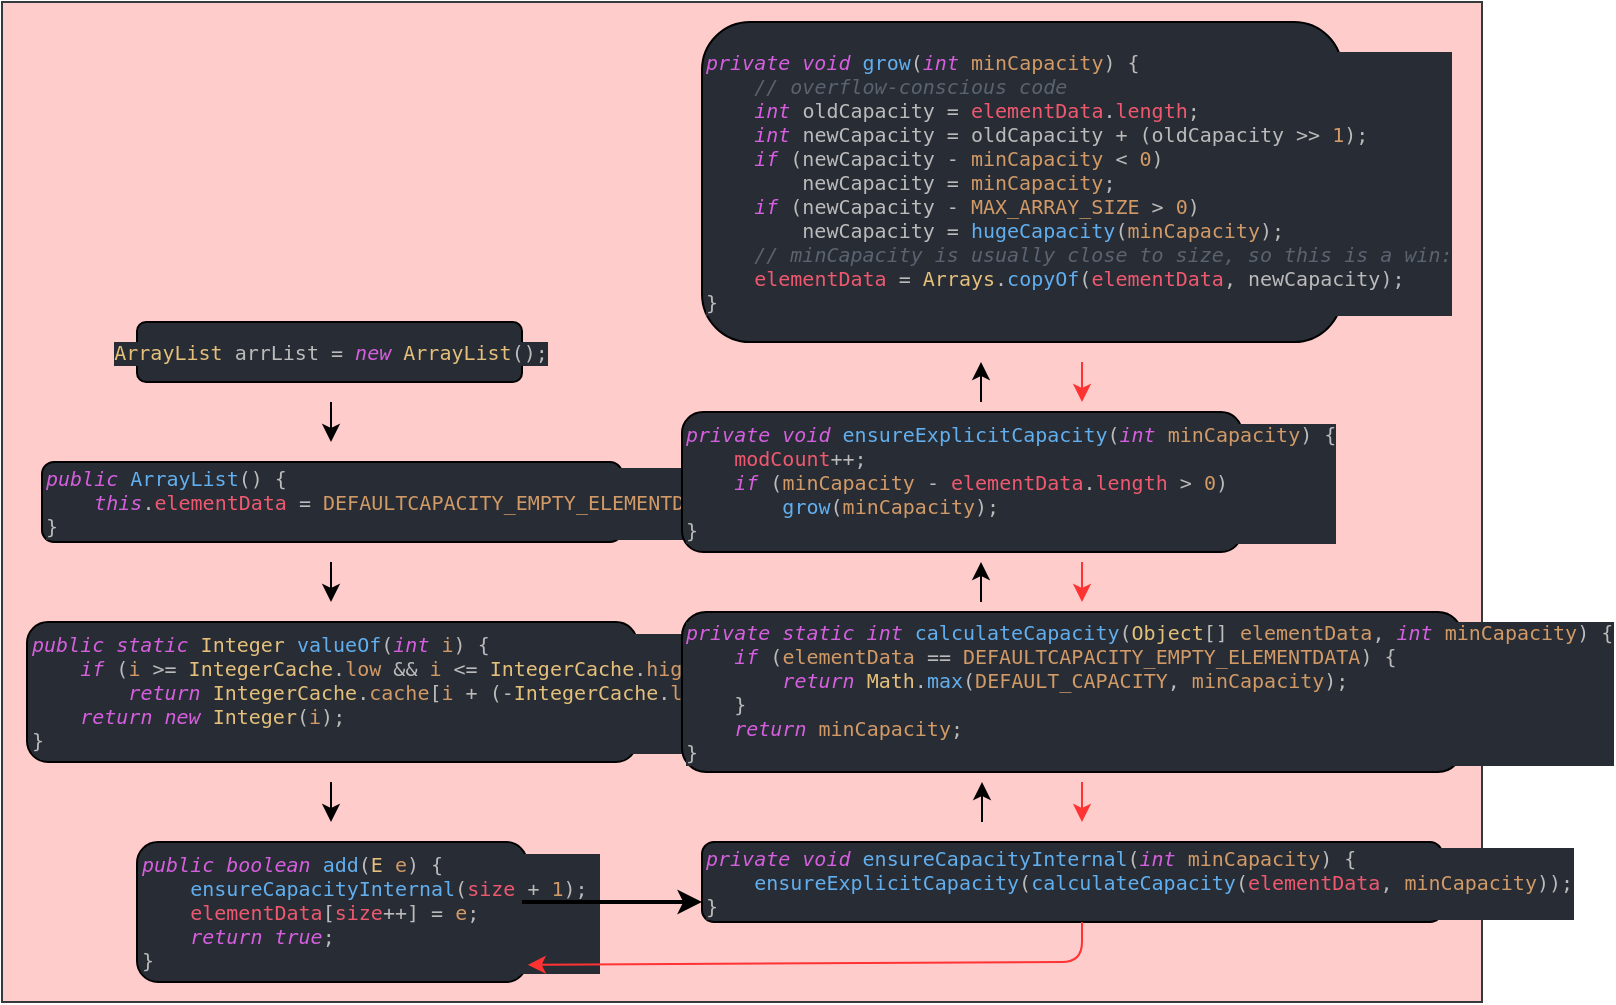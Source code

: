 <mxfile version="13.6.2" type="device"><diagram id="u-pIstdVsDXAYJ4QpY4H" name="第 1 页"><mxGraphModel dx="1024" dy="2896" grid="1" gridSize="10" guides="1" tooltips="1" connect="1" arrows="1" fold="1" page="1" pageScale="1" pageWidth="1654" pageHeight="2336" math="0" shadow="0"><root><mxCell id="0"/><mxCell id="1" parent="0"/><mxCell id="UGcfjrvghsbW0cuYILtu-22" value="" style="rounded=0;whiteSpace=wrap;html=1;shadow=0;glass=0;sketch=0;fillColor=#ffcccc;strokeColor=#36393d;" vertex="1" parent="1"><mxGeometry x="230" y="-30" width="740" height="500" as="geometry"/></mxCell><mxCell id="UGcfjrvghsbW0cuYILtu-6" value="&lt;pre style=&quot;background-color: rgb(40 , 44 , 52) ; color: rgb(187 , 187 , 187) ; font-family: &amp;#34;jetbrains mono&amp;#34; , monospace ; font-size: 10px&quot;&gt;&lt;span style=&quot;color: #e5c07b&quot;&gt;ArrayList &lt;/span&gt;arrList = &lt;span style=&quot;color: #d55fde ; font-style: italic&quot;&gt;new &lt;/span&gt;&lt;span style=&quot;color: #e5c07b&quot;&gt;ArrayList&lt;/span&gt;();&lt;/pre&gt;" style="rounded=1;whiteSpace=wrap;html=1;shadow=0;glass=0;sketch=0;gradientColor=none;fillColor=#282C34;" vertex="1" parent="1"><mxGeometry x="297.5" y="130" width="192.5" height="30" as="geometry"/></mxCell><mxCell id="UGcfjrvghsbW0cuYILtu-12" value="" style="endArrow=classic;html=1;strokeWidth=1;" edge="1" parent="1"><mxGeometry width="50" height="50" relative="1" as="geometry"><mxPoint x="394.5" y="170" as="sourcePoint"/><mxPoint x="394.5" y="190" as="targetPoint"/></mxGeometry></mxCell><mxCell id="UGcfjrvghsbW0cuYILtu-13" value="&lt;pre style=&quot;background-color: rgb(40 , 44 , 52) ; color: rgb(187 , 187 , 187) ; font-family: &amp;#34;jetbrains mono&amp;#34; , monospace ; font-size: 10px&quot;&gt;&lt;span style=&quot;color: #d55fde ; font-style: italic&quot;&gt;public &lt;/span&gt;&lt;span style=&quot;color: #61afef&quot;&gt;ArrayList&lt;/span&gt;() {&lt;br&gt;    &lt;span style=&quot;color: #d55fde ; font-style: italic&quot;&gt;this&lt;/span&gt;.&lt;span style=&quot;color: #ef596f&quot;&gt;elementData &lt;/span&gt;= &lt;span style=&quot;color: #d19a66&quot;&gt;DEFAULTCAPACITY_EMPTY_ELEMENTDATA&lt;/span&gt;;&lt;br&gt;}&lt;/pre&gt;" style="rounded=1;whiteSpace=wrap;html=1;shadow=0;glass=0;sketch=0;fillColor=#282C34;gradientColor=none;align=left;" vertex="1" parent="1"><mxGeometry x="250" y="200" width="290" height="40" as="geometry"/></mxCell><mxCell id="UGcfjrvghsbW0cuYILtu-14" value="&lt;pre style=&quot;background-color: rgb(40 , 44 , 52) ; color: rgb(187 , 187 , 187) ; font-family: &amp;#34;jetbrains mono&amp;#34; , monospace ; font-size: 10px&quot;&gt;&lt;span style=&quot;color: #d55fde ; font-style: italic&quot;&gt;public static &lt;/span&gt;&lt;span style=&quot;color: #e5c07b&quot;&gt;Integer &lt;/span&gt;&lt;span style=&quot;color: #61afef&quot;&gt;valueOf&lt;/span&gt;(&lt;span style=&quot;color: #d55fde ; font-style: italic&quot;&gt;int &lt;/span&gt;&lt;span style=&quot;color: #d19a66&quot;&gt;i&lt;/span&gt;) {&lt;br&gt;    &lt;span style=&quot;color: #d55fde ; font-style: italic&quot;&gt;if &lt;/span&gt;(&lt;span style=&quot;color: #d19a66&quot;&gt;i &lt;/span&gt;&amp;gt;= &lt;span style=&quot;color: #e5c07b&quot;&gt;IntegerCache&lt;/span&gt;.&lt;span style=&quot;color: #d19a66&quot;&gt;low &lt;/span&gt;&amp;amp;&amp;amp; &lt;span style=&quot;color: #d19a66&quot;&gt;i &lt;/span&gt;&amp;lt;= &lt;span style=&quot;color: #e5c07b&quot;&gt;IntegerCache&lt;/span&gt;.&lt;span style=&quot;color: #d19a66&quot;&gt;high&lt;/span&gt;)&lt;br&gt;        &lt;span style=&quot;color: #d55fde ; font-style: italic&quot;&gt;return &lt;/span&gt;&lt;span style=&quot;color: #e5c07b&quot;&gt;IntegerCache&lt;/span&gt;.&lt;span style=&quot;color: #d19a66&quot;&gt;cache&lt;/span&gt;[&lt;span style=&quot;color: #d19a66&quot;&gt;i &lt;/span&gt;+ (-&lt;span style=&quot;color: #e5c07b&quot;&gt;IntegerCache&lt;/span&gt;.&lt;span style=&quot;color: #d19a66&quot;&gt;low&lt;/span&gt;)];&lt;br&gt;    &lt;span style=&quot;color: #d55fde ; font-style: italic&quot;&gt;return new &lt;/span&gt;&lt;span style=&quot;color: #e5c07b&quot;&gt;Integer&lt;/span&gt;(&lt;span style=&quot;color: #d19a66&quot;&gt;i&lt;/span&gt;);&lt;br&gt;}&lt;/pre&gt;" style="rounded=1;whiteSpace=wrap;html=1;shadow=0;glass=0;sketch=0;fillColor=#282C34;gradientColor=none;align=left;" vertex="1" parent="1"><mxGeometry x="242.5" y="280" width="305" height="70" as="geometry"/></mxCell><mxCell id="UGcfjrvghsbW0cuYILtu-17" value="&lt;pre style=&quot;background-color: rgb(40 , 44 , 52) ; color: rgb(187 , 187 , 187) ; font-family: &amp;#34;jetbrains mono&amp;#34; , monospace ; font-size: 10px&quot;&gt;&lt;span style=&quot;color: #d55fde ; font-style: italic&quot;&gt;public boolean &lt;/span&gt;&lt;span style=&quot;color: #61afef&quot;&gt;add&lt;/span&gt;(&lt;span style=&quot;color: #e5c07b&quot;&gt;E &lt;/span&gt;&lt;span style=&quot;color: #d19a66&quot;&gt;e&lt;/span&gt;) {&lt;br&gt;    &lt;span style=&quot;color: #61afef&quot;&gt;ensureCapacityInternal&lt;/span&gt;(&lt;span style=&quot;color: #ef596f&quot;&gt;size &lt;/span&gt;+ &lt;span style=&quot;color: #d19a66&quot;&gt;1&lt;/span&gt;); &lt;span style=&quot;color: #5c6370 ; font-style: italic&quot;&gt;&lt;br&gt;&lt;/span&gt;&lt;span style=&quot;color: #5c6370 ; font-style: italic&quot;&gt;    &lt;/span&gt;&lt;span style=&quot;color: #ef596f&quot;&gt;elementData&lt;/span&gt;[&lt;span style=&quot;color: #ef596f&quot;&gt;size&lt;/span&gt;++] = &lt;span style=&quot;color: #d19a66&quot;&gt;e&lt;/span&gt;;&lt;br&gt;    &lt;span style=&quot;color: #d55fde ; font-style: italic&quot;&gt;return true&lt;/span&gt;;&lt;br&gt;}&lt;/pre&gt;" style="rounded=1;whiteSpace=wrap;html=1;shadow=0;glass=0;sketch=0;fillColor=#282C34;gradientColor=none;align=left;" vertex="1" parent="1"><mxGeometry x="297.5" y="390" width="195" height="70" as="geometry"/></mxCell><mxCell id="UGcfjrvghsbW0cuYILtu-18" value="&lt;pre style=&quot;background-color: rgb(40 , 44 , 52) ; color: rgb(187 , 187 , 187) ; font-family: &amp;#34;jetbrains mono&amp;#34; , monospace ; font-size: 10px&quot;&gt;&lt;span style=&quot;color: #d55fde ; font-style: italic&quot;&gt;private void &lt;/span&gt;&lt;span style=&quot;color: #61afef&quot;&gt;ensureCapacityInternal&lt;/span&gt;(&lt;span style=&quot;color: #d55fde ; font-style: italic&quot;&gt;int &lt;/span&gt;&lt;span style=&quot;color: #d19a66&quot;&gt;minCapacity&lt;/span&gt;) {&lt;br&gt;    &lt;span style=&quot;color: #61afef&quot;&gt;ensureExplicitCapacity&lt;/span&gt;(&lt;span style=&quot;color: #61afef&quot;&gt;calculateCapacity&lt;/span&gt;(&lt;span style=&quot;color: #ef596f&quot;&gt;elementData&lt;/span&gt;, &lt;span style=&quot;color: #d19a66&quot;&gt;minCapacity&lt;/span&gt;));&lt;br&gt;}&lt;/pre&gt;" style="rounded=1;whiteSpace=wrap;html=1;shadow=0;glass=0;sketch=0;fillColor=#282C34;gradientColor=none;align=left;" vertex="1" parent="1"><mxGeometry x="580" y="390" width="370" height="40" as="geometry"/></mxCell><mxCell id="UGcfjrvghsbW0cuYILtu-19" value="&lt;pre style=&quot;background-color: rgb(40 , 44 , 52) ; color: rgb(187 , 187 , 187) ; font-family: &amp;#34;jetbrains mono&amp;#34; , monospace ; font-size: 10px&quot;&gt;&lt;span style=&quot;color: #d55fde ; font-style: italic&quot;&gt;private void &lt;/span&gt;&lt;span style=&quot;color: #61afef&quot;&gt;ensureExplicitCapacity&lt;/span&gt;(&lt;span style=&quot;color: #d55fde ; font-style: italic&quot;&gt;int &lt;/span&gt;&lt;span style=&quot;color: #d19a66&quot;&gt;minCapacity&lt;/span&gt;) {&lt;br&gt;    &lt;span style=&quot;color: #ef596f&quot;&gt;modCount&lt;/span&gt;++;&lt;span style=&quot;color: #5c6370 ; font-style: italic&quot;&gt;&lt;br&gt;&lt;/span&gt;&lt;span style=&quot;color: #5c6370 ; font-style: italic&quot;&gt;    &lt;/span&gt;&lt;span style=&quot;color: #d55fde ; font-style: italic&quot;&gt;if &lt;/span&gt;(&lt;span style=&quot;color: #d19a66&quot;&gt;minCapacity &lt;/span&gt;- &lt;span style=&quot;color: #ef596f&quot;&gt;elementData&lt;/span&gt;.&lt;span style=&quot;color: #ef596f&quot;&gt;length &lt;/span&gt;&amp;gt; &lt;span style=&quot;color: #d19a66&quot;&gt;0&lt;/span&gt;)&lt;br&gt;        &lt;span style=&quot;color: #61afef&quot;&gt;grow&lt;/span&gt;(&lt;span style=&quot;color: #d19a66&quot;&gt;minCapacity&lt;/span&gt;);&lt;br&gt;}&lt;/pre&gt;" style="rounded=1;whiteSpace=wrap;html=1;shadow=0;glass=0;sketch=0;fillColor=#282C34;gradientColor=none;align=left;" vertex="1" parent="1"><mxGeometry x="570" y="175" width="280" height="70" as="geometry"/></mxCell><mxCell id="UGcfjrvghsbW0cuYILtu-20" value="&lt;pre style=&quot;background-color: rgb(40 , 44 , 52) ; color: rgb(187 , 187 , 187) ; font-family: &amp;#34;jetbrains mono&amp;#34; , monospace ; font-size: 10px&quot;&gt;&lt;span style=&quot;color: #d55fde ; font-style: italic&quot;&gt;private void &lt;/span&gt;&lt;span style=&quot;color: #61afef&quot;&gt;grow&lt;/span&gt;(&lt;span style=&quot;color: #d55fde ; font-style: italic&quot;&gt;int &lt;/span&gt;&lt;span style=&quot;color: #d19a66&quot;&gt;minCapacity&lt;/span&gt;) {&lt;br&gt;    &lt;span style=&quot;color: #5c6370 ; font-style: italic&quot;&gt;// overflow-conscious code&lt;br&gt;&lt;/span&gt;&lt;span style=&quot;color: #5c6370 ; font-style: italic&quot;&gt;    &lt;/span&gt;&lt;span style=&quot;color: #d55fde ; font-style: italic&quot;&gt;int &lt;/span&gt;oldCapacity = &lt;span style=&quot;color: #ef596f&quot;&gt;elementData&lt;/span&gt;.&lt;span style=&quot;color: #ef596f&quot;&gt;length&lt;/span&gt;;&lt;br&gt;    &lt;span style=&quot;color: #d55fde ; font-style: italic&quot;&gt;int &lt;/span&gt;newCapacity = oldCapacity + (oldCapacity &amp;gt;&amp;gt; &lt;span style=&quot;color: #d19a66&quot;&gt;1&lt;/span&gt;);&lt;br&gt;    &lt;span style=&quot;color: #d55fde ; font-style: italic&quot;&gt;if &lt;/span&gt;(newCapacity - &lt;span style=&quot;color: #d19a66&quot;&gt;minCapacity &lt;/span&gt;&amp;lt; &lt;span style=&quot;color: #d19a66&quot;&gt;0&lt;/span&gt;)&lt;br&gt;        newCapacity = &lt;span style=&quot;color: #d19a66&quot;&gt;minCapacity&lt;/span&gt;;&lt;br&gt;    &lt;span style=&quot;color: #d55fde ; font-style: italic&quot;&gt;if &lt;/span&gt;(newCapacity - &lt;span style=&quot;color: #d19a66&quot;&gt;MAX_ARRAY_SIZE &lt;/span&gt;&amp;gt; &lt;span style=&quot;color: #d19a66&quot;&gt;0&lt;/span&gt;)&lt;br&gt;        newCapacity = &lt;span style=&quot;color: #61afef&quot;&gt;hugeCapacity&lt;/span&gt;(&lt;span style=&quot;color: #d19a66&quot;&gt;minCapacity&lt;/span&gt;);&lt;br&gt;    &lt;span style=&quot;color: #5c6370 ; font-style: italic&quot;&gt;// minCapacity is usually close to size, so this is a win:&lt;br&gt;&lt;/span&gt;&lt;span style=&quot;color: #5c6370 ; font-style: italic&quot;&gt;    &lt;/span&gt;&lt;span style=&quot;color: #ef596f&quot;&gt;elementData &lt;/span&gt;= &lt;span style=&quot;color: #e5c07b&quot;&gt;Arrays&lt;/span&gt;.&lt;span style=&quot;color: #61afef&quot;&gt;copyOf&lt;/span&gt;(&lt;span style=&quot;color: #ef596f&quot;&gt;elementData&lt;/span&gt;, newCapacity);&lt;br&gt;}&lt;/pre&gt;" style="rounded=1;whiteSpace=wrap;html=1;shadow=0;glass=0;sketch=0;fillColor=#282C34;gradientColor=none;align=left;" vertex="1" parent="1"><mxGeometry x="580" y="-20" width="320" height="160" as="geometry"/></mxCell><mxCell id="UGcfjrvghsbW0cuYILtu-23" value="" style="endArrow=classic;html=1;strokeWidth=2;entryX=0;entryY=0.75;entryDx=0;entryDy=0;" edge="1" parent="1" target="UGcfjrvghsbW0cuYILtu-18"><mxGeometry width="50" height="50" relative="1" as="geometry"><mxPoint x="490" y="420" as="sourcePoint"/><mxPoint x="570" y="420" as="targetPoint"/></mxGeometry></mxCell><mxCell id="UGcfjrvghsbW0cuYILtu-24" value="" style="endArrow=classic;html=1;strokeWidth=1;" edge="1" parent="1"><mxGeometry width="50" height="50" relative="1" as="geometry"><mxPoint x="394.5" y="250" as="sourcePoint"/><mxPoint x="394.5" y="270" as="targetPoint"/></mxGeometry></mxCell><mxCell id="UGcfjrvghsbW0cuYILtu-25" value="" style="endArrow=classic;html=1;strokeWidth=1;" edge="1" parent="1"><mxGeometry width="50" height="50" relative="1" as="geometry"><mxPoint x="394.5" y="360" as="sourcePoint"/><mxPoint x="394.5" y="380" as="targetPoint"/></mxGeometry></mxCell><mxCell id="UGcfjrvghsbW0cuYILtu-26" value="" style="endArrow=classic;html=1;strokeWidth=1;" edge="1" parent="1"><mxGeometry width="50" height="50" relative="1" as="geometry"><mxPoint x="720" y="380" as="sourcePoint"/><mxPoint x="720" y="360" as="targetPoint"/></mxGeometry></mxCell><mxCell id="UGcfjrvghsbW0cuYILtu-27" value="" style="endArrow=classic;html=1;strokeWidth=1;" edge="1" parent="1"><mxGeometry width="50" height="50" relative="1" as="geometry"><mxPoint x="719.5" y="270" as="sourcePoint"/><mxPoint x="719.5" y="250" as="targetPoint"/></mxGeometry></mxCell><mxCell id="UGcfjrvghsbW0cuYILtu-28" value="" style="endArrow=classic;html=1;strokeWidth=1;fillColor=#ffcccc;strokeColor=#FF3333;" edge="1" parent="1"><mxGeometry width="50" height="50" relative="1" as="geometry"><mxPoint x="770" y="250" as="sourcePoint"/><mxPoint x="770" y="270" as="targetPoint"/></mxGeometry></mxCell><mxCell id="UGcfjrvghsbW0cuYILtu-29" value="" style="endArrow=classic;html=1;strokeWidth=1;fillColor=#ffcccc;strokeColor=#FF3333;" edge="1" parent="1"><mxGeometry width="50" height="50" relative="1" as="geometry"><mxPoint x="770" y="360" as="sourcePoint"/><mxPoint x="770" y="380" as="targetPoint"/></mxGeometry></mxCell><mxCell id="UGcfjrvghsbW0cuYILtu-31" value="" style="endArrow=classic;html=1;strokeColor=#FF3333;strokeWidth=1;entryX=1.002;entryY=0.877;entryDx=0;entryDy=0;entryPerimeter=0;" edge="1" parent="1" target="UGcfjrvghsbW0cuYILtu-17"><mxGeometry width="50" height="50" relative="1" as="geometry"><mxPoint x="770" y="430" as="sourcePoint"/><mxPoint x="500" y="450" as="targetPoint"/><Array as="points"><mxPoint x="770" y="450"/></Array></mxGeometry></mxCell><mxCell id="UGcfjrvghsbW0cuYILtu-34" value="&lt;pre style=&quot;background-color: rgb(40 , 44 , 52) ; color: rgb(187 , 187 , 187) ; font-family: &amp;#34;jetbrains mono&amp;#34; , monospace ; font-size: 10px&quot;&gt;&lt;span style=&quot;color: #d55fde ; font-style: italic&quot;&gt;private static int &lt;/span&gt;&lt;span style=&quot;color: #61afef&quot;&gt;calculateCapacity&lt;/span&gt;(&lt;span style=&quot;color: #e5c07b&quot;&gt;Object&lt;/span&gt;[] &lt;span style=&quot;color: #d19a66&quot;&gt;elementData&lt;/span&gt;, &lt;span style=&quot;color: #d55fde ; font-style: italic&quot;&gt;int &lt;/span&gt;&lt;span style=&quot;color: #d19a66&quot;&gt;minCapacity&lt;/span&gt;) {&lt;br&gt;    &lt;span style=&quot;color: #d55fde ; font-style: italic&quot;&gt;if &lt;/span&gt;(&lt;span style=&quot;color: #d19a66&quot;&gt;elementData &lt;/span&gt;== &lt;span style=&quot;color: #d19a66&quot;&gt;DEFAULTCAPACITY_EMPTY_ELEMENTDATA&lt;/span&gt;) {&lt;br&gt;        &lt;span style=&quot;color: #d55fde ; font-style: italic&quot;&gt;return &lt;/span&gt;&lt;span style=&quot;color: #e5c07b&quot;&gt;Math&lt;/span&gt;.&lt;span style=&quot;color: #61afef&quot;&gt;max&lt;/span&gt;(&lt;span style=&quot;color: #d19a66&quot;&gt;DEFAULT_CAPACITY&lt;/span&gt;, &lt;span style=&quot;color: #d19a66&quot;&gt;minCapacity&lt;/span&gt;);&lt;br&gt;    }&lt;br&gt;    &lt;span style=&quot;color: #d55fde ; font-style: italic&quot;&gt;return &lt;/span&gt;&lt;span style=&quot;color: #d19a66&quot;&gt;minCapacity&lt;/span&gt;;&lt;br&gt;}&lt;/pre&gt;" style="rounded=1;whiteSpace=wrap;html=1;shadow=0;glass=0;sketch=0;fillColor=#282C34;gradientColor=none;align=left;" vertex="1" parent="1"><mxGeometry x="570" y="275" width="390" height="80" as="geometry"/></mxCell><mxCell id="UGcfjrvghsbW0cuYILtu-35" value="" style="endArrow=classic;html=1;strokeWidth=1;" edge="1" parent="1"><mxGeometry width="50" height="50" relative="1" as="geometry"><mxPoint x="719.5" y="170" as="sourcePoint"/><mxPoint x="719.5" y="150" as="targetPoint"/></mxGeometry></mxCell><mxCell id="UGcfjrvghsbW0cuYILtu-36" value="" style="endArrow=classic;html=1;strokeWidth=1;fillColor=#ffcccc;strokeColor=#FF3333;" edge="1" parent="1"><mxGeometry width="50" height="50" relative="1" as="geometry"><mxPoint x="770" y="150" as="sourcePoint"/><mxPoint x="770" y="170" as="targetPoint"/></mxGeometry></mxCell></root></mxGraphModel></diagram></mxfile>